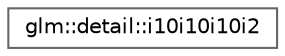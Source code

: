 digraph "Graphical Class Hierarchy"
{
 // LATEX_PDF_SIZE
  bgcolor="transparent";
  edge [fontname=Helvetica,fontsize=10,labelfontname=Helvetica,labelfontsize=10];
  node [fontname=Helvetica,fontsize=10,shape=box,height=0.2,width=0.4];
  rankdir="LR";
  Node0 [id="Node000000",label="glm::detail::i10i10i10i2",height=0.2,width=0.4,color="grey40", fillcolor="white", style="filled",URL="$unionglm_1_1detail_1_1i10i10i10i2.html",tooltip=" "];
}

